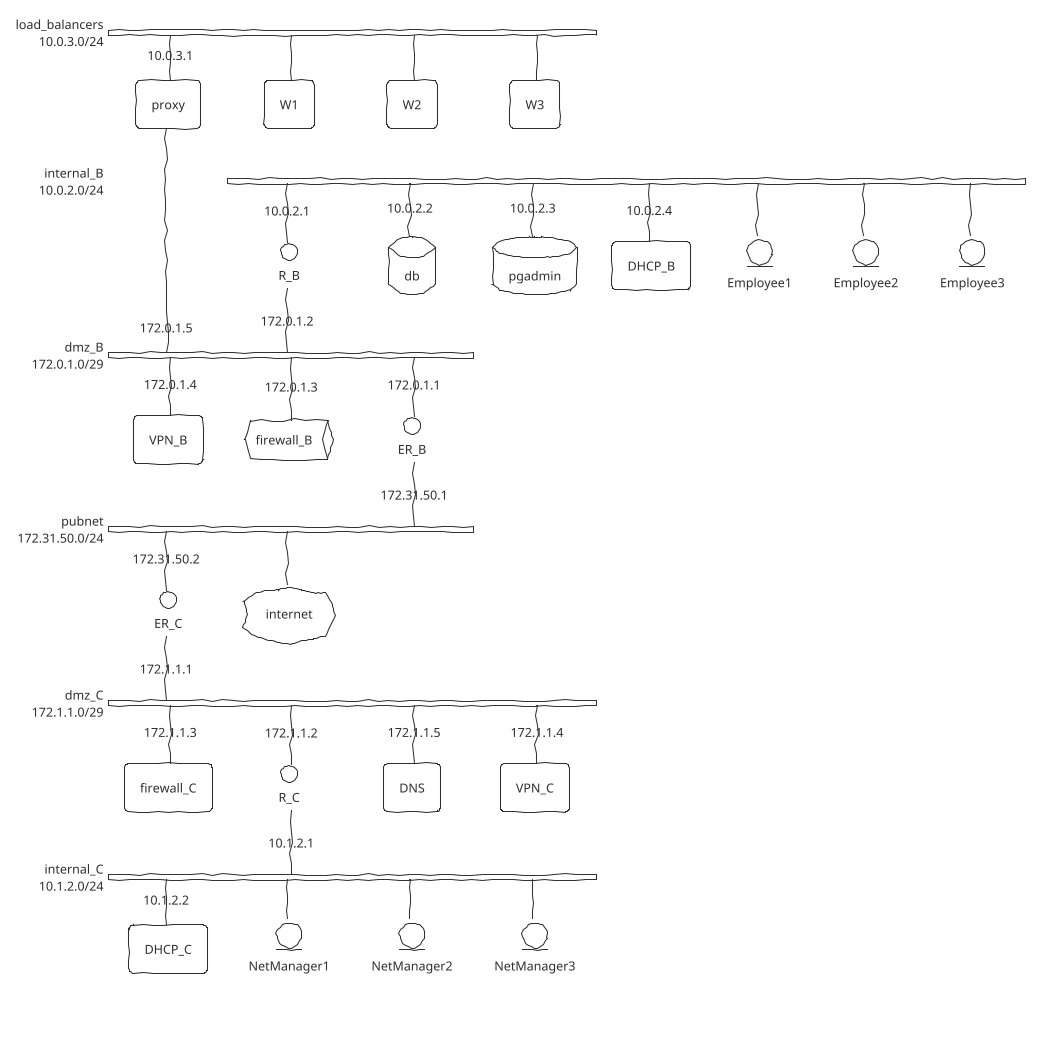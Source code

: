 @startuml

!theme sketchy-outline

nwdiag {
  network load_balancers {
    address = "10.0.3.0/24";
    proxy[address = "10.0.3.1"];
    W1;
    W2;
    W3;
  }
  network internal_B {
    address = "10.0.2.0/24";
    R_B [shape = interface, address="10.0.2.1"]
    db [shape = database, address = "10.0.2.2"];
    pgadmin [shape = database, address = "10.0.2.3"];
    DHCP_B [shape = rectangle, address = "10.0.2.4"];
    Employee1 [shape = entity]
    Employee2 [shape = entity]
    Employee3 [shape = entity]
  }

  network dmz_B {
    address = "172.0.1.0/29";
    proxy [shape = rectangle, address="172.0.1.5"];
    VPN_B [shape = rectangle, address="172.0.1.4"]
    firewall_B [shape = queue, address="172.0.1.3"];
    ER_B [shape = interface, address="172.0.1.1"];
    R_B [shape = interface, address="172.0.1.2"];
  }

  network pubnet {
    address = "172.31.50.0/24";
    ER_B [shape = interface, address="172.31.50.1"];
    ER_C [shape = interface, address="172.31.50.2"];
    internet [shape = cloud];
  }


  network dmz_C {
    address = "172.1.1.0/29";
    ER_C [shape = interface, address="172.1.1.1"]
    firewall_C [shape = queu, address="172.1.1.3"]
    R_C [shape = interfac, address="172.1.1.2"]
    DNS [shape = rectangl, address="172.1.1.5"]
    VPN_C [shape = rectangl, address="172.1.1.4"]
  }

  network internal_C {
    address = "10.1.2.0/24";
    R_C [shape = interface, address="10.1.2.1"]
    DHCP_C [shape = rectangle, address="10.1.2.2"];
    NetManager1 [shape = entity]
    NetManager2 [shape = entity]
    NetManager3 [shape = entity]
  }
}
@enduml
